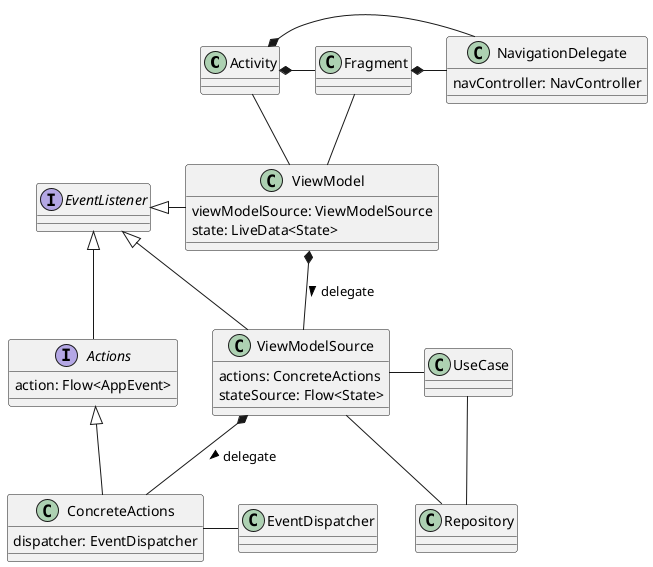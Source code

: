 @startuml

class Activity
class Fragment
class ViewModel {
  viewModelSource: ViewModelSource
  state: LiveData<State>
}

class EventDispatcher
interface EventListener
interface Actions {
  action: Flow<AppEvent>
}
class ConcreteActions {
  dispatcher: EventDispatcher
}
class ViewModelSource {
  actions: ConcreteActions
  stateSource: Flow<State>
}
class NavigationDelegate {
  navController: NavController
}

Activity *- Fragment
Activity -- ViewModel
Activity *- NavigationDelegate

Fragment -- ViewModel
Fragment *- NavigationDelegate

ViewModel *-- ViewModelSource : > delegate

EventListener <|- ViewModel
EventListener <|-- Actions
EventListener <|-- ViewModelSource

Actions <|-- ConcreteActions
ConcreteActions - EventDispatcher

ViewModelSource *- ConcreteActions : > delegate
ViewModelSource - UseCase
ViewModelSource - Repository

UseCase -- Repository
@enduml
